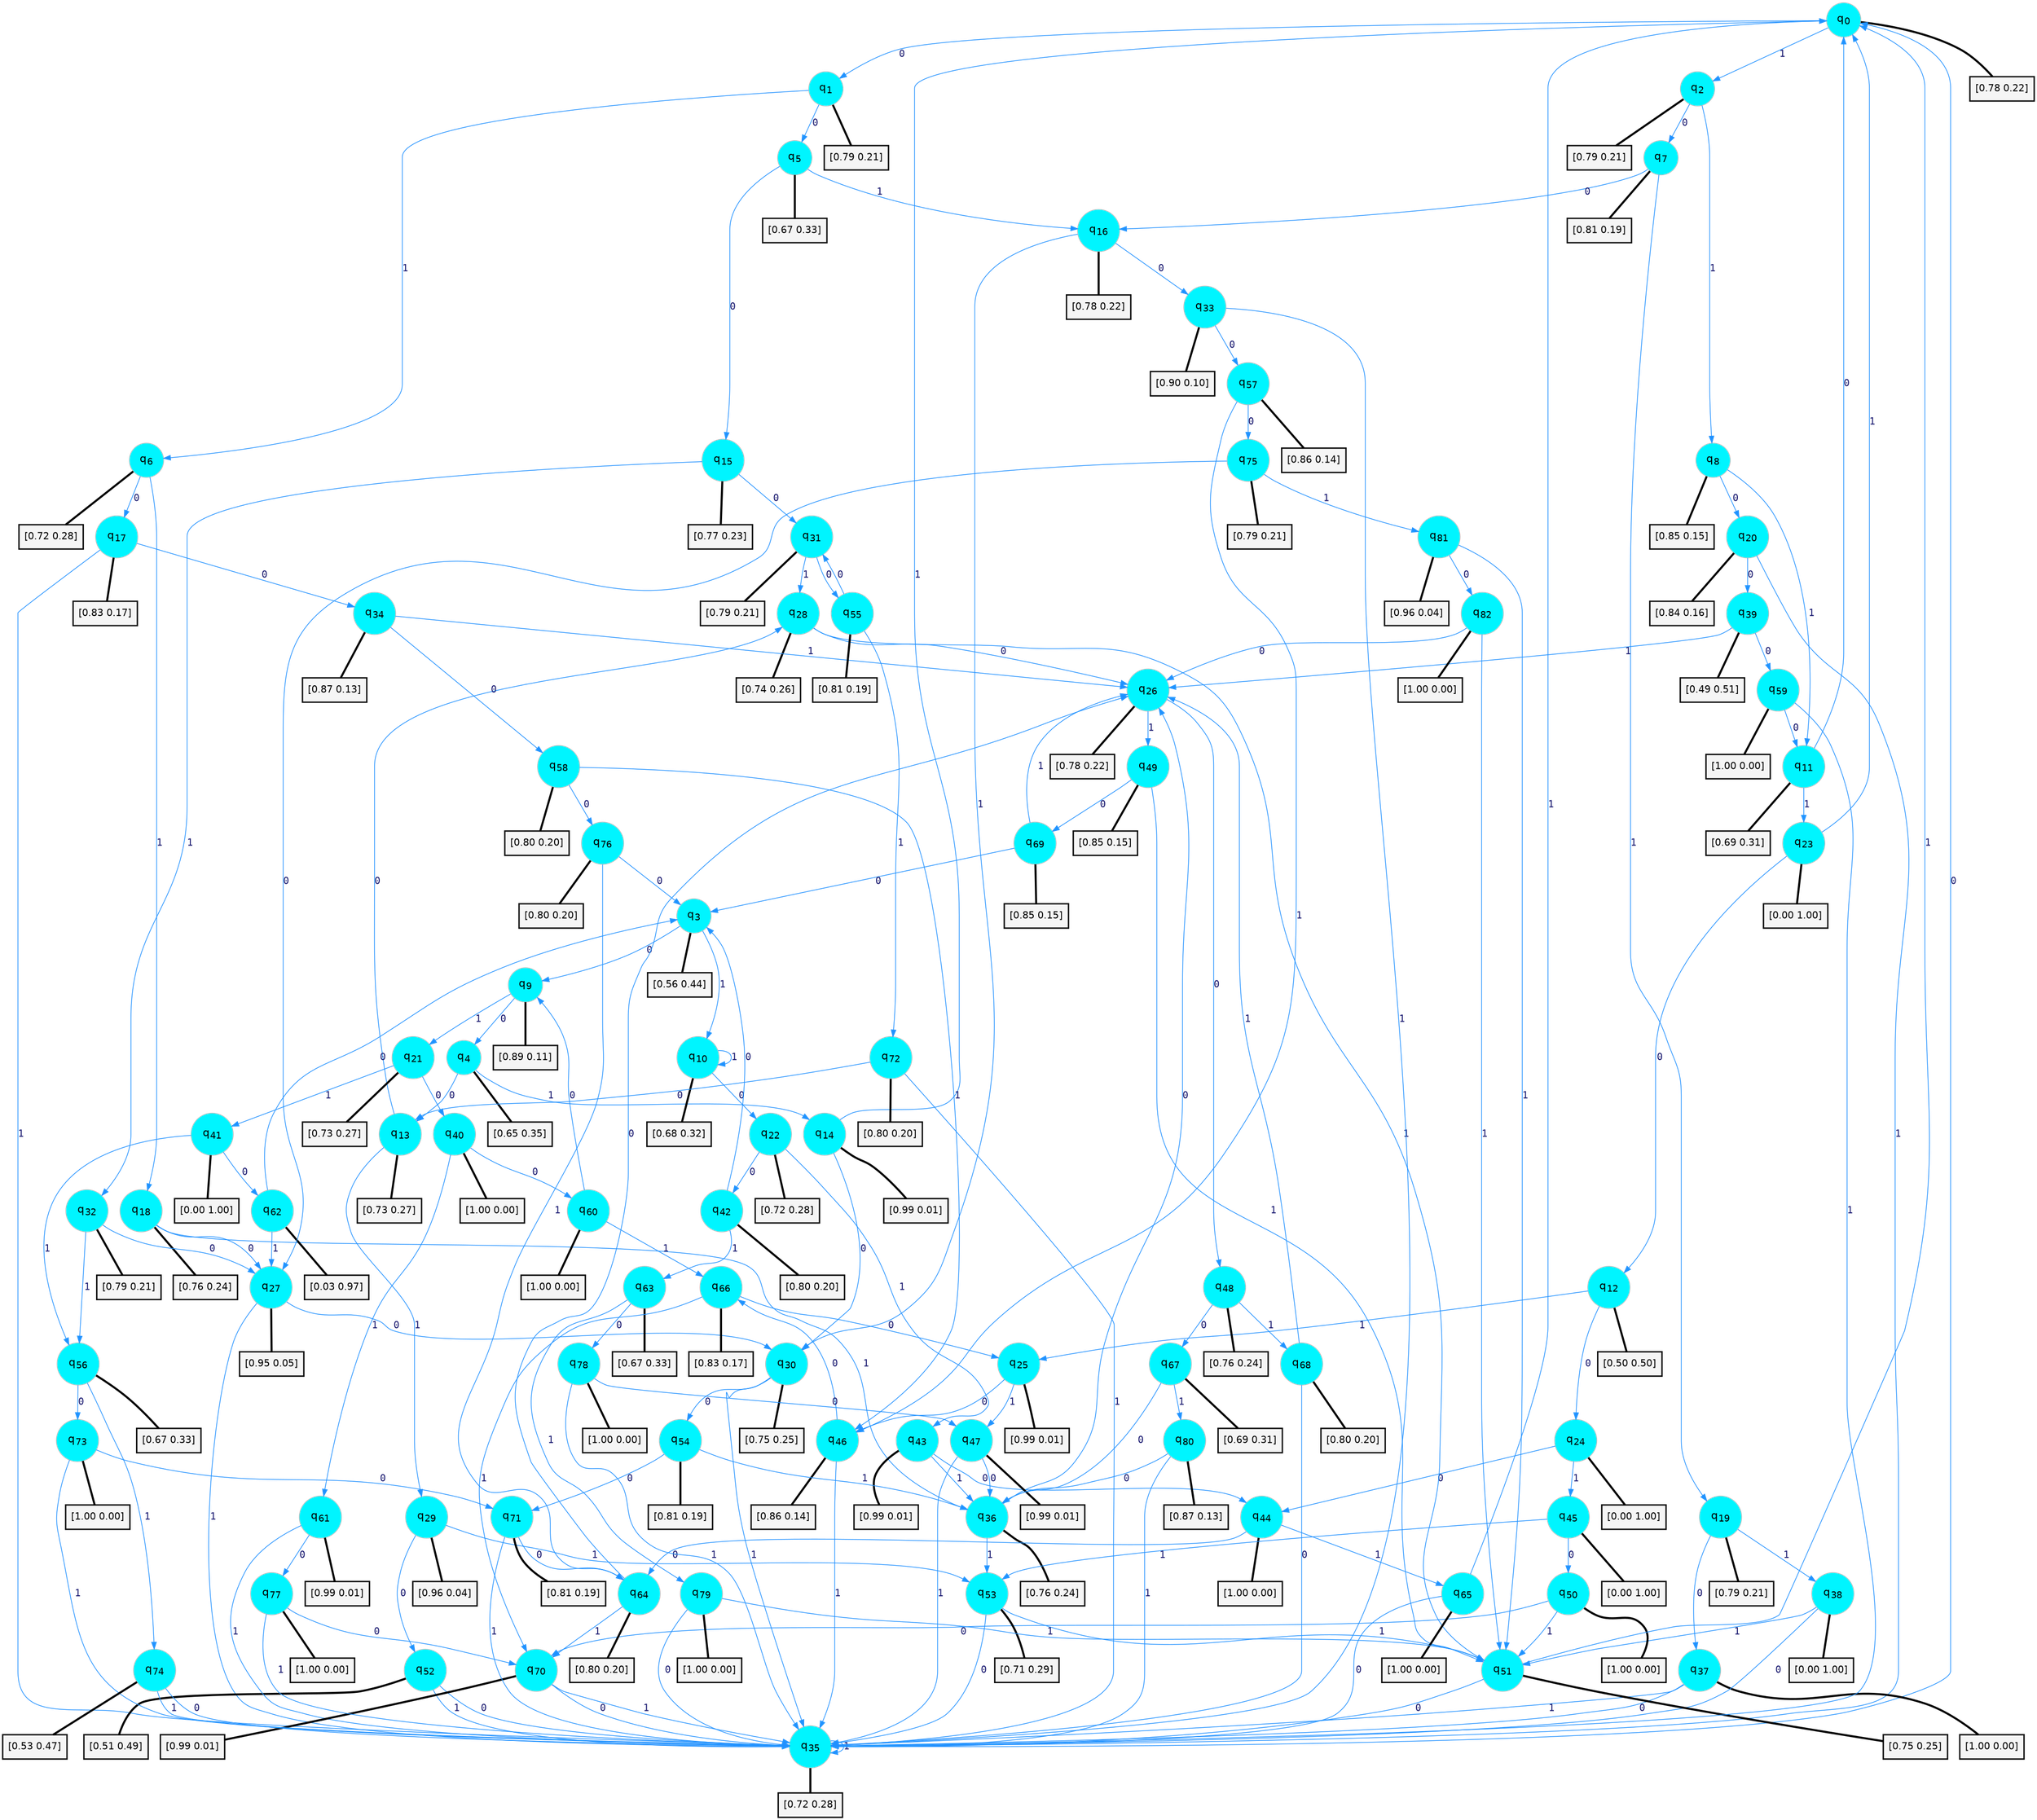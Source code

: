 digraph G {
graph [
bgcolor=transparent, dpi=300, rankdir=TD, size="40,25"];
node [
color=gray, fillcolor=turquoise1, fontcolor=black, fontname=Helvetica, fontsize=16, fontweight=bold, shape=circle, style=filled];
edge [
arrowsize=1, color=dodgerblue1, fontcolor=midnightblue, fontname=courier, fontweight=bold, penwidth=1, style=solid, weight=20];
0[label=<q<SUB>0</SUB>>];
1[label=<q<SUB>1</SUB>>];
2[label=<q<SUB>2</SUB>>];
3[label=<q<SUB>3</SUB>>];
4[label=<q<SUB>4</SUB>>];
5[label=<q<SUB>5</SUB>>];
6[label=<q<SUB>6</SUB>>];
7[label=<q<SUB>7</SUB>>];
8[label=<q<SUB>8</SUB>>];
9[label=<q<SUB>9</SUB>>];
10[label=<q<SUB>10</SUB>>];
11[label=<q<SUB>11</SUB>>];
12[label=<q<SUB>12</SUB>>];
13[label=<q<SUB>13</SUB>>];
14[label=<q<SUB>14</SUB>>];
15[label=<q<SUB>15</SUB>>];
16[label=<q<SUB>16</SUB>>];
17[label=<q<SUB>17</SUB>>];
18[label=<q<SUB>18</SUB>>];
19[label=<q<SUB>19</SUB>>];
20[label=<q<SUB>20</SUB>>];
21[label=<q<SUB>21</SUB>>];
22[label=<q<SUB>22</SUB>>];
23[label=<q<SUB>23</SUB>>];
24[label=<q<SUB>24</SUB>>];
25[label=<q<SUB>25</SUB>>];
26[label=<q<SUB>26</SUB>>];
27[label=<q<SUB>27</SUB>>];
28[label=<q<SUB>28</SUB>>];
29[label=<q<SUB>29</SUB>>];
30[label=<q<SUB>30</SUB>>];
31[label=<q<SUB>31</SUB>>];
32[label=<q<SUB>32</SUB>>];
33[label=<q<SUB>33</SUB>>];
34[label=<q<SUB>34</SUB>>];
35[label=<q<SUB>35</SUB>>];
36[label=<q<SUB>36</SUB>>];
37[label=<q<SUB>37</SUB>>];
38[label=<q<SUB>38</SUB>>];
39[label=<q<SUB>39</SUB>>];
40[label=<q<SUB>40</SUB>>];
41[label=<q<SUB>41</SUB>>];
42[label=<q<SUB>42</SUB>>];
43[label=<q<SUB>43</SUB>>];
44[label=<q<SUB>44</SUB>>];
45[label=<q<SUB>45</SUB>>];
46[label=<q<SUB>46</SUB>>];
47[label=<q<SUB>47</SUB>>];
48[label=<q<SUB>48</SUB>>];
49[label=<q<SUB>49</SUB>>];
50[label=<q<SUB>50</SUB>>];
51[label=<q<SUB>51</SUB>>];
52[label=<q<SUB>52</SUB>>];
53[label=<q<SUB>53</SUB>>];
54[label=<q<SUB>54</SUB>>];
55[label=<q<SUB>55</SUB>>];
56[label=<q<SUB>56</SUB>>];
57[label=<q<SUB>57</SUB>>];
58[label=<q<SUB>58</SUB>>];
59[label=<q<SUB>59</SUB>>];
60[label=<q<SUB>60</SUB>>];
61[label=<q<SUB>61</SUB>>];
62[label=<q<SUB>62</SUB>>];
63[label=<q<SUB>63</SUB>>];
64[label=<q<SUB>64</SUB>>];
65[label=<q<SUB>65</SUB>>];
66[label=<q<SUB>66</SUB>>];
67[label=<q<SUB>67</SUB>>];
68[label=<q<SUB>68</SUB>>];
69[label=<q<SUB>69</SUB>>];
70[label=<q<SUB>70</SUB>>];
71[label=<q<SUB>71</SUB>>];
72[label=<q<SUB>72</SUB>>];
73[label=<q<SUB>73</SUB>>];
74[label=<q<SUB>74</SUB>>];
75[label=<q<SUB>75</SUB>>];
76[label=<q<SUB>76</SUB>>];
77[label=<q<SUB>77</SUB>>];
78[label=<q<SUB>78</SUB>>];
79[label=<q<SUB>79</SUB>>];
80[label=<q<SUB>80</SUB>>];
81[label=<q<SUB>81</SUB>>];
82[label=<q<SUB>82</SUB>>];
83[label="[0.78 0.22]", shape=box,fontcolor=black, fontname=Helvetica, fontsize=14, penwidth=2, fillcolor=whitesmoke,color=black];
84[label="[0.79 0.21]", shape=box,fontcolor=black, fontname=Helvetica, fontsize=14, penwidth=2, fillcolor=whitesmoke,color=black];
85[label="[0.79 0.21]", shape=box,fontcolor=black, fontname=Helvetica, fontsize=14, penwidth=2, fillcolor=whitesmoke,color=black];
86[label="[0.56 0.44]", shape=box,fontcolor=black, fontname=Helvetica, fontsize=14, penwidth=2, fillcolor=whitesmoke,color=black];
87[label="[0.65 0.35]", shape=box,fontcolor=black, fontname=Helvetica, fontsize=14, penwidth=2, fillcolor=whitesmoke,color=black];
88[label="[0.67 0.33]", shape=box,fontcolor=black, fontname=Helvetica, fontsize=14, penwidth=2, fillcolor=whitesmoke,color=black];
89[label="[0.72 0.28]", shape=box,fontcolor=black, fontname=Helvetica, fontsize=14, penwidth=2, fillcolor=whitesmoke,color=black];
90[label="[0.81 0.19]", shape=box,fontcolor=black, fontname=Helvetica, fontsize=14, penwidth=2, fillcolor=whitesmoke,color=black];
91[label="[0.85 0.15]", shape=box,fontcolor=black, fontname=Helvetica, fontsize=14, penwidth=2, fillcolor=whitesmoke,color=black];
92[label="[0.89 0.11]", shape=box,fontcolor=black, fontname=Helvetica, fontsize=14, penwidth=2, fillcolor=whitesmoke,color=black];
93[label="[0.68 0.32]", shape=box,fontcolor=black, fontname=Helvetica, fontsize=14, penwidth=2, fillcolor=whitesmoke,color=black];
94[label="[0.69 0.31]", shape=box,fontcolor=black, fontname=Helvetica, fontsize=14, penwidth=2, fillcolor=whitesmoke,color=black];
95[label="[0.50 0.50]", shape=box,fontcolor=black, fontname=Helvetica, fontsize=14, penwidth=2, fillcolor=whitesmoke,color=black];
96[label="[0.73 0.27]", shape=box,fontcolor=black, fontname=Helvetica, fontsize=14, penwidth=2, fillcolor=whitesmoke,color=black];
97[label="[0.99 0.01]", shape=box,fontcolor=black, fontname=Helvetica, fontsize=14, penwidth=2, fillcolor=whitesmoke,color=black];
98[label="[0.77 0.23]", shape=box,fontcolor=black, fontname=Helvetica, fontsize=14, penwidth=2, fillcolor=whitesmoke,color=black];
99[label="[0.78 0.22]", shape=box,fontcolor=black, fontname=Helvetica, fontsize=14, penwidth=2, fillcolor=whitesmoke,color=black];
100[label="[0.83 0.17]", shape=box,fontcolor=black, fontname=Helvetica, fontsize=14, penwidth=2, fillcolor=whitesmoke,color=black];
101[label="[0.76 0.24]", shape=box,fontcolor=black, fontname=Helvetica, fontsize=14, penwidth=2, fillcolor=whitesmoke,color=black];
102[label="[0.79 0.21]", shape=box,fontcolor=black, fontname=Helvetica, fontsize=14, penwidth=2, fillcolor=whitesmoke,color=black];
103[label="[0.84 0.16]", shape=box,fontcolor=black, fontname=Helvetica, fontsize=14, penwidth=2, fillcolor=whitesmoke,color=black];
104[label="[0.73 0.27]", shape=box,fontcolor=black, fontname=Helvetica, fontsize=14, penwidth=2, fillcolor=whitesmoke,color=black];
105[label="[0.72 0.28]", shape=box,fontcolor=black, fontname=Helvetica, fontsize=14, penwidth=2, fillcolor=whitesmoke,color=black];
106[label="[0.00 1.00]", shape=box,fontcolor=black, fontname=Helvetica, fontsize=14, penwidth=2, fillcolor=whitesmoke,color=black];
107[label="[0.00 1.00]", shape=box,fontcolor=black, fontname=Helvetica, fontsize=14, penwidth=2, fillcolor=whitesmoke,color=black];
108[label="[0.99 0.01]", shape=box,fontcolor=black, fontname=Helvetica, fontsize=14, penwidth=2, fillcolor=whitesmoke,color=black];
109[label="[0.78 0.22]", shape=box,fontcolor=black, fontname=Helvetica, fontsize=14, penwidth=2, fillcolor=whitesmoke,color=black];
110[label="[0.95 0.05]", shape=box,fontcolor=black, fontname=Helvetica, fontsize=14, penwidth=2, fillcolor=whitesmoke,color=black];
111[label="[0.74 0.26]", shape=box,fontcolor=black, fontname=Helvetica, fontsize=14, penwidth=2, fillcolor=whitesmoke,color=black];
112[label="[0.96 0.04]", shape=box,fontcolor=black, fontname=Helvetica, fontsize=14, penwidth=2, fillcolor=whitesmoke,color=black];
113[label="[0.75 0.25]", shape=box,fontcolor=black, fontname=Helvetica, fontsize=14, penwidth=2, fillcolor=whitesmoke,color=black];
114[label="[0.79 0.21]", shape=box,fontcolor=black, fontname=Helvetica, fontsize=14, penwidth=2, fillcolor=whitesmoke,color=black];
115[label="[0.79 0.21]", shape=box,fontcolor=black, fontname=Helvetica, fontsize=14, penwidth=2, fillcolor=whitesmoke,color=black];
116[label="[0.90 0.10]", shape=box,fontcolor=black, fontname=Helvetica, fontsize=14, penwidth=2, fillcolor=whitesmoke,color=black];
117[label="[0.87 0.13]", shape=box,fontcolor=black, fontname=Helvetica, fontsize=14, penwidth=2, fillcolor=whitesmoke,color=black];
118[label="[0.72 0.28]", shape=box,fontcolor=black, fontname=Helvetica, fontsize=14, penwidth=2, fillcolor=whitesmoke,color=black];
119[label="[0.76 0.24]", shape=box,fontcolor=black, fontname=Helvetica, fontsize=14, penwidth=2, fillcolor=whitesmoke,color=black];
120[label="[1.00 0.00]", shape=box,fontcolor=black, fontname=Helvetica, fontsize=14, penwidth=2, fillcolor=whitesmoke,color=black];
121[label="[0.00 1.00]", shape=box,fontcolor=black, fontname=Helvetica, fontsize=14, penwidth=2, fillcolor=whitesmoke,color=black];
122[label="[0.49 0.51]", shape=box,fontcolor=black, fontname=Helvetica, fontsize=14, penwidth=2, fillcolor=whitesmoke,color=black];
123[label="[1.00 0.00]", shape=box,fontcolor=black, fontname=Helvetica, fontsize=14, penwidth=2, fillcolor=whitesmoke,color=black];
124[label="[0.00 1.00]", shape=box,fontcolor=black, fontname=Helvetica, fontsize=14, penwidth=2, fillcolor=whitesmoke,color=black];
125[label="[0.80 0.20]", shape=box,fontcolor=black, fontname=Helvetica, fontsize=14, penwidth=2, fillcolor=whitesmoke,color=black];
126[label="[0.99 0.01]", shape=box,fontcolor=black, fontname=Helvetica, fontsize=14, penwidth=2, fillcolor=whitesmoke,color=black];
127[label="[1.00 0.00]", shape=box,fontcolor=black, fontname=Helvetica, fontsize=14, penwidth=2, fillcolor=whitesmoke,color=black];
128[label="[0.00 1.00]", shape=box,fontcolor=black, fontname=Helvetica, fontsize=14, penwidth=2, fillcolor=whitesmoke,color=black];
129[label="[0.86 0.14]", shape=box,fontcolor=black, fontname=Helvetica, fontsize=14, penwidth=2, fillcolor=whitesmoke,color=black];
130[label="[0.99 0.01]", shape=box,fontcolor=black, fontname=Helvetica, fontsize=14, penwidth=2, fillcolor=whitesmoke,color=black];
131[label="[0.76 0.24]", shape=box,fontcolor=black, fontname=Helvetica, fontsize=14, penwidth=2, fillcolor=whitesmoke,color=black];
132[label="[0.85 0.15]", shape=box,fontcolor=black, fontname=Helvetica, fontsize=14, penwidth=2, fillcolor=whitesmoke,color=black];
133[label="[1.00 0.00]", shape=box,fontcolor=black, fontname=Helvetica, fontsize=14, penwidth=2, fillcolor=whitesmoke,color=black];
134[label="[0.75 0.25]", shape=box,fontcolor=black, fontname=Helvetica, fontsize=14, penwidth=2, fillcolor=whitesmoke,color=black];
135[label="[0.51 0.49]", shape=box,fontcolor=black, fontname=Helvetica, fontsize=14, penwidth=2, fillcolor=whitesmoke,color=black];
136[label="[0.71 0.29]", shape=box,fontcolor=black, fontname=Helvetica, fontsize=14, penwidth=2, fillcolor=whitesmoke,color=black];
137[label="[0.81 0.19]", shape=box,fontcolor=black, fontname=Helvetica, fontsize=14, penwidth=2, fillcolor=whitesmoke,color=black];
138[label="[0.81 0.19]", shape=box,fontcolor=black, fontname=Helvetica, fontsize=14, penwidth=2, fillcolor=whitesmoke,color=black];
139[label="[0.67 0.33]", shape=box,fontcolor=black, fontname=Helvetica, fontsize=14, penwidth=2, fillcolor=whitesmoke,color=black];
140[label="[0.86 0.14]", shape=box,fontcolor=black, fontname=Helvetica, fontsize=14, penwidth=2, fillcolor=whitesmoke,color=black];
141[label="[0.80 0.20]", shape=box,fontcolor=black, fontname=Helvetica, fontsize=14, penwidth=2, fillcolor=whitesmoke,color=black];
142[label="[1.00 0.00]", shape=box,fontcolor=black, fontname=Helvetica, fontsize=14, penwidth=2, fillcolor=whitesmoke,color=black];
143[label="[1.00 0.00]", shape=box,fontcolor=black, fontname=Helvetica, fontsize=14, penwidth=2, fillcolor=whitesmoke,color=black];
144[label="[0.99 0.01]", shape=box,fontcolor=black, fontname=Helvetica, fontsize=14, penwidth=2, fillcolor=whitesmoke,color=black];
145[label="[0.03 0.97]", shape=box,fontcolor=black, fontname=Helvetica, fontsize=14, penwidth=2, fillcolor=whitesmoke,color=black];
146[label="[0.67 0.33]", shape=box,fontcolor=black, fontname=Helvetica, fontsize=14, penwidth=2, fillcolor=whitesmoke,color=black];
147[label="[0.80 0.20]", shape=box,fontcolor=black, fontname=Helvetica, fontsize=14, penwidth=2, fillcolor=whitesmoke,color=black];
148[label="[1.00 0.00]", shape=box,fontcolor=black, fontname=Helvetica, fontsize=14, penwidth=2, fillcolor=whitesmoke,color=black];
149[label="[0.83 0.17]", shape=box,fontcolor=black, fontname=Helvetica, fontsize=14, penwidth=2, fillcolor=whitesmoke,color=black];
150[label="[0.69 0.31]", shape=box,fontcolor=black, fontname=Helvetica, fontsize=14, penwidth=2, fillcolor=whitesmoke,color=black];
151[label="[0.80 0.20]", shape=box,fontcolor=black, fontname=Helvetica, fontsize=14, penwidth=2, fillcolor=whitesmoke,color=black];
152[label="[0.85 0.15]", shape=box,fontcolor=black, fontname=Helvetica, fontsize=14, penwidth=2, fillcolor=whitesmoke,color=black];
153[label="[0.99 0.01]", shape=box,fontcolor=black, fontname=Helvetica, fontsize=14, penwidth=2, fillcolor=whitesmoke,color=black];
154[label="[0.81 0.19]", shape=box,fontcolor=black, fontname=Helvetica, fontsize=14, penwidth=2, fillcolor=whitesmoke,color=black];
155[label="[0.80 0.20]", shape=box,fontcolor=black, fontname=Helvetica, fontsize=14, penwidth=2, fillcolor=whitesmoke,color=black];
156[label="[1.00 0.00]", shape=box,fontcolor=black, fontname=Helvetica, fontsize=14, penwidth=2, fillcolor=whitesmoke,color=black];
157[label="[0.53 0.47]", shape=box,fontcolor=black, fontname=Helvetica, fontsize=14, penwidth=2, fillcolor=whitesmoke,color=black];
158[label="[0.79 0.21]", shape=box,fontcolor=black, fontname=Helvetica, fontsize=14, penwidth=2, fillcolor=whitesmoke,color=black];
159[label="[0.80 0.20]", shape=box,fontcolor=black, fontname=Helvetica, fontsize=14, penwidth=2, fillcolor=whitesmoke,color=black];
160[label="[1.00 0.00]", shape=box,fontcolor=black, fontname=Helvetica, fontsize=14, penwidth=2, fillcolor=whitesmoke,color=black];
161[label="[1.00 0.00]", shape=box,fontcolor=black, fontname=Helvetica, fontsize=14, penwidth=2, fillcolor=whitesmoke,color=black];
162[label="[1.00 0.00]", shape=box,fontcolor=black, fontname=Helvetica, fontsize=14, penwidth=2, fillcolor=whitesmoke,color=black];
163[label="[0.87 0.13]", shape=box,fontcolor=black, fontname=Helvetica, fontsize=14, penwidth=2, fillcolor=whitesmoke,color=black];
164[label="[0.96 0.04]", shape=box,fontcolor=black, fontname=Helvetica, fontsize=14, penwidth=2, fillcolor=whitesmoke,color=black];
165[label="[1.00 0.00]", shape=box,fontcolor=black, fontname=Helvetica, fontsize=14, penwidth=2, fillcolor=whitesmoke,color=black];
0->1 [label=0];
0->2 [label=1];
0->83 [arrowhead=none, penwidth=3,color=black];
1->5 [label=0];
1->6 [label=1];
1->84 [arrowhead=none, penwidth=3,color=black];
2->7 [label=0];
2->8 [label=1];
2->85 [arrowhead=none, penwidth=3,color=black];
3->9 [label=0];
3->10 [label=1];
3->86 [arrowhead=none, penwidth=3,color=black];
4->13 [label=0];
4->14 [label=1];
4->87 [arrowhead=none, penwidth=3,color=black];
5->15 [label=0];
5->16 [label=1];
5->88 [arrowhead=none, penwidth=3,color=black];
6->17 [label=0];
6->18 [label=1];
6->89 [arrowhead=none, penwidth=3,color=black];
7->16 [label=0];
7->19 [label=1];
7->90 [arrowhead=none, penwidth=3,color=black];
8->20 [label=0];
8->11 [label=1];
8->91 [arrowhead=none, penwidth=3,color=black];
9->4 [label=0];
9->21 [label=1];
9->92 [arrowhead=none, penwidth=3,color=black];
10->22 [label=0];
10->10 [label=1];
10->93 [arrowhead=none, penwidth=3,color=black];
11->0 [label=0];
11->23 [label=1];
11->94 [arrowhead=none, penwidth=3,color=black];
12->24 [label=0];
12->25 [label=1];
12->95 [arrowhead=none, penwidth=3,color=black];
13->28 [label=0];
13->29 [label=1];
13->96 [arrowhead=none, penwidth=3,color=black];
14->30 [label=0];
14->0 [label=1];
14->97 [arrowhead=none, penwidth=3,color=black];
15->31 [label=0];
15->32 [label=1];
15->98 [arrowhead=none, penwidth=3,color=black];
16->33 [label=0];
16->30 [label=1];
16->99 [arrowhead=none, penwidth=3,color=black];
17->34 [label=0];
17->35 [label=1];
17->100 [arrowhead=none, penwidth=3,color=black];
18->27 [label=0];
18->36 [label=1];
18->101 [arrowhead=none, penwidth=3,color=black];
19->37 [label=0];
19->38 [label=1];
19->102 [arrowhead=none, penwidth=3,color=black];
20->39 [label=0];
20->35 [label=1];
20->103 [arrowhead=none, penwidth=3,color=black];
21->40 [label=0];
21->41 [label=1];
21->104 [arrowhead=none, penwidth=3,color=black];
22->42 [label=0];
22->43 [label=1];
22->105 [arrowhead=none, penwidth=3,color=black];
23->12 [label=0];
23->0 [label=1];
23->106 [arrowhead=none, penwidth=3,color=black];
24->44 [label=0];
24->45 [label=1];
24->107 [arrowhead=none, penwidth=3,color=black];
25->46 [label=0];
25->47 [label=1];
25->108 [arrowhead=none, penwidth=3,color=black];
26->48 [label=0];
26->49 [label=1];
26->109 [arrowhead=none, penwidth=3,color=black];
27->30 [label=0];
27->35 [label=1];
27->110 [arrowhead=none, penwidth=3,color=black];
28->26 [label=0];
28->51 [label=1];
28->111 [arrowhead=none, penwidth=3,color=black];
29->52 [label=0];
29->53 [label=1];
29->112 [arrowhead=none, penwidth=3,color=black];
30->54 [label=0];
30->35 [label=1];
30->113 [arrowhead=none, penwidth=3,color=black];
31->55 [label=0];
31->28 [label=1];
31->114 [arrowhead=none, penwidth=3,color=black];
32->27 [label=0];
32->56 [label=1];
32->115 [arrowhead=none, penwidth=3,color=black];
33->57 [label=0];
33->35 [label=1];
33->116 [arrowhead=none, penwidth=3,color=black];
34->58 [label=0];
34->26 [label=1];
34->117 [arrowhead=none, penwidth=3,color=black];
35->0 [label=0];
35->35 [label=1];
35->118 [arrowhead=none, penwidth=3,color=black];
36->26 [label=0];
36->53 [label=1];
36->119 [arrowhead=none, penwidth=3,color=black];
37->35 [label=0];
37->35 [label=1];
37->120 [arrowhead=none, penwidth=3,color=black];
38->35 [label=0];
38->51 [label=1];
38->121 [arrowhead=none, penwidth=3,color=black];
39->59 [label=0];
39->26 [label=1];
39->122 [arrowhead=none, penwidth=3,color=black];
40->60 [label=0];
40->61 [label=1];
40->123 [arrowhead=none, penwidth=3,color=black];
41->62 [label=0];
41->56 [label=1];
41->124 [arrowhead=none, penwidth=3,color=black];
42->3 [label=0];
42->63 [label=1];
42->125 [arrowhead=none, penwidth=3,color=black];
43->44 [label=0];
43->36 [label=1];
43->126 [arrowhead=none, penwidth=3,color=black];
44->64 [label=0];
44->65 [label=1];
44->127 [arrowhead=none, penwidth=3,color=black];
45->50 [label=0];
45->53 [label=1];
45->128 [arrowhead=none, penwidth=3,color=black];
46->66 [label=0];
46->35 [label=1];
46->129 [arrowhead=none, penwidth=3,color=black];
47->36 [label=0];
47->35 [label=1];
47->130 [arrowhead=none, penwidth=3,color=black];
48->67 [label=0];
48->68 [label=1];
48->131 [arrowhead=none, penwidth=3,color=black];
49->69 [label=0];
49->51 [label=1];
49->132 [arrowhead=none, penwidth=3,color=black];
50->70 [label=0];
50->51 [label=1];
50->133 [arrowhead=none, penwidth=3,color=black];
51->35 [label=0];
51->0 [label=1];
51->134 [arrowhead=none, penwidth=3,color=black];
52->35 [label=0];
52->35 [label=1];
52->135 [arrowhead=none, penwidth=3,color=black];
53->35 [label=0];
53->51 [label=1];
53->136 [arrowhead=none, penwidth=3,color=black];
54->71 [label=0];
54->36 [label=1];
54->137 [arrowhead=none, penwidth=3,color=black];
55->31 [label=0];
55->72 [label=1];
55->138 [arrowhead=none, penwidth=3,color=black];
56->73 [label=0];
56->74 [label=1];
56->139 [arrowhead=none, penwidth=3,color=black];
57->75 [label=0];
57->46 [label=1];
57->140 [arrowhead=none, penwidth=3,color=black];
58->76 [label=0];
58->46 [label=1];
58->141 [arrowhead=none, penwidth=3,color=black];
59->11 [label=0];
59->35 [label=1];
59->142 [arrowhead=none, penwidth=3,color=black];
60->9 [label=0];
60->66 [label=1];
60->143 [arrowhead=none, penwidth=3,color=black];
61->77 [label=0];
61->35 [label=1];
61->144 [arrowhead=none, penwidth=3,color=black];
62->3 [label=0];
62->27 [label=1];
62->145 [arrowhead=none, penwidth=3,color=black];
63->78 [label=0];
63->79 [label=1];
63->146 [arrowhead=none, penwidth=3,color=black];
64->26 [label=0];
64->70 [label=1];
64->147 [arrowhead=none, penwidth=3,color=black];
65->35 [label=0];
65->0 [label=1];
65->148 [arrowhead=none, penwidth=3,color=black];
66->25 [label=0];
66->70 [label=1];
66->149 [arrowhead=none, penwidth=3,color=black];
67->36 [label=0];
67->80 [label=1];
67->150 [arrowhead=none, penwidth=3,color=black];
68->35 [label=0];
68->26 [label=1];
68->151 [arrowhead=none, penwidth=3,color=black];
69->3 [label=0];
69->26 [label=1];
69->152 [arrowhead=none, penwidth=3,color=black];
70->35 [label=0];
70->35 [label=1];
70->153 [arrowhead=none, penwidth=3,color=black];
71->64 [label=0];
71->35 [label=1];
71->154 [arrowhead=none, penwidth=3,color=black];
72->13 [label=0];
72->35 [label=1];
72->155 [arrowhead=none, penwidth=3,color=black];
73->71 [label=0];
73->35 [label=1];
73->156 [arrowhead=none, penwidth=3,color=black];
74->35 [label=0];
74->35 [label=1];
74->157 [arrowhead=none, penwidth=3,color=black];
75->27 [label=0];
75->81 [label=1];
75->158 [arrowhead=none, penwidth=3,color=black];
76->3 [label=0];
76->64 [label=1];
76->159 [arrowhead=none, penwidth=3,color=black];
77->70 [label=0];
77->35 [label=1];
77->160 [arrowhead=none, penwidth=3,color=black];
78->47 [label=0];
78->35 [label=1];
78->161 [arrowhead=none, penwidth=3,color=black];
79->35 [label=0];
79->51 [label=1];
79->162 [arrowhead=none, penwidth=3,color=black];
80->36 [label=0];
80->35 [label=1];
80->163 [arrowhead=none, penwidth=3,color=black];
81->82 [label=0];
81->51 [label=1];
81->164 [arrowhead=none, penwidth=3,color=black];
82->26 [label=0];
82->51 [label=1];
82->165 [arrowhead=none, penwidth=3,color=black];
}

